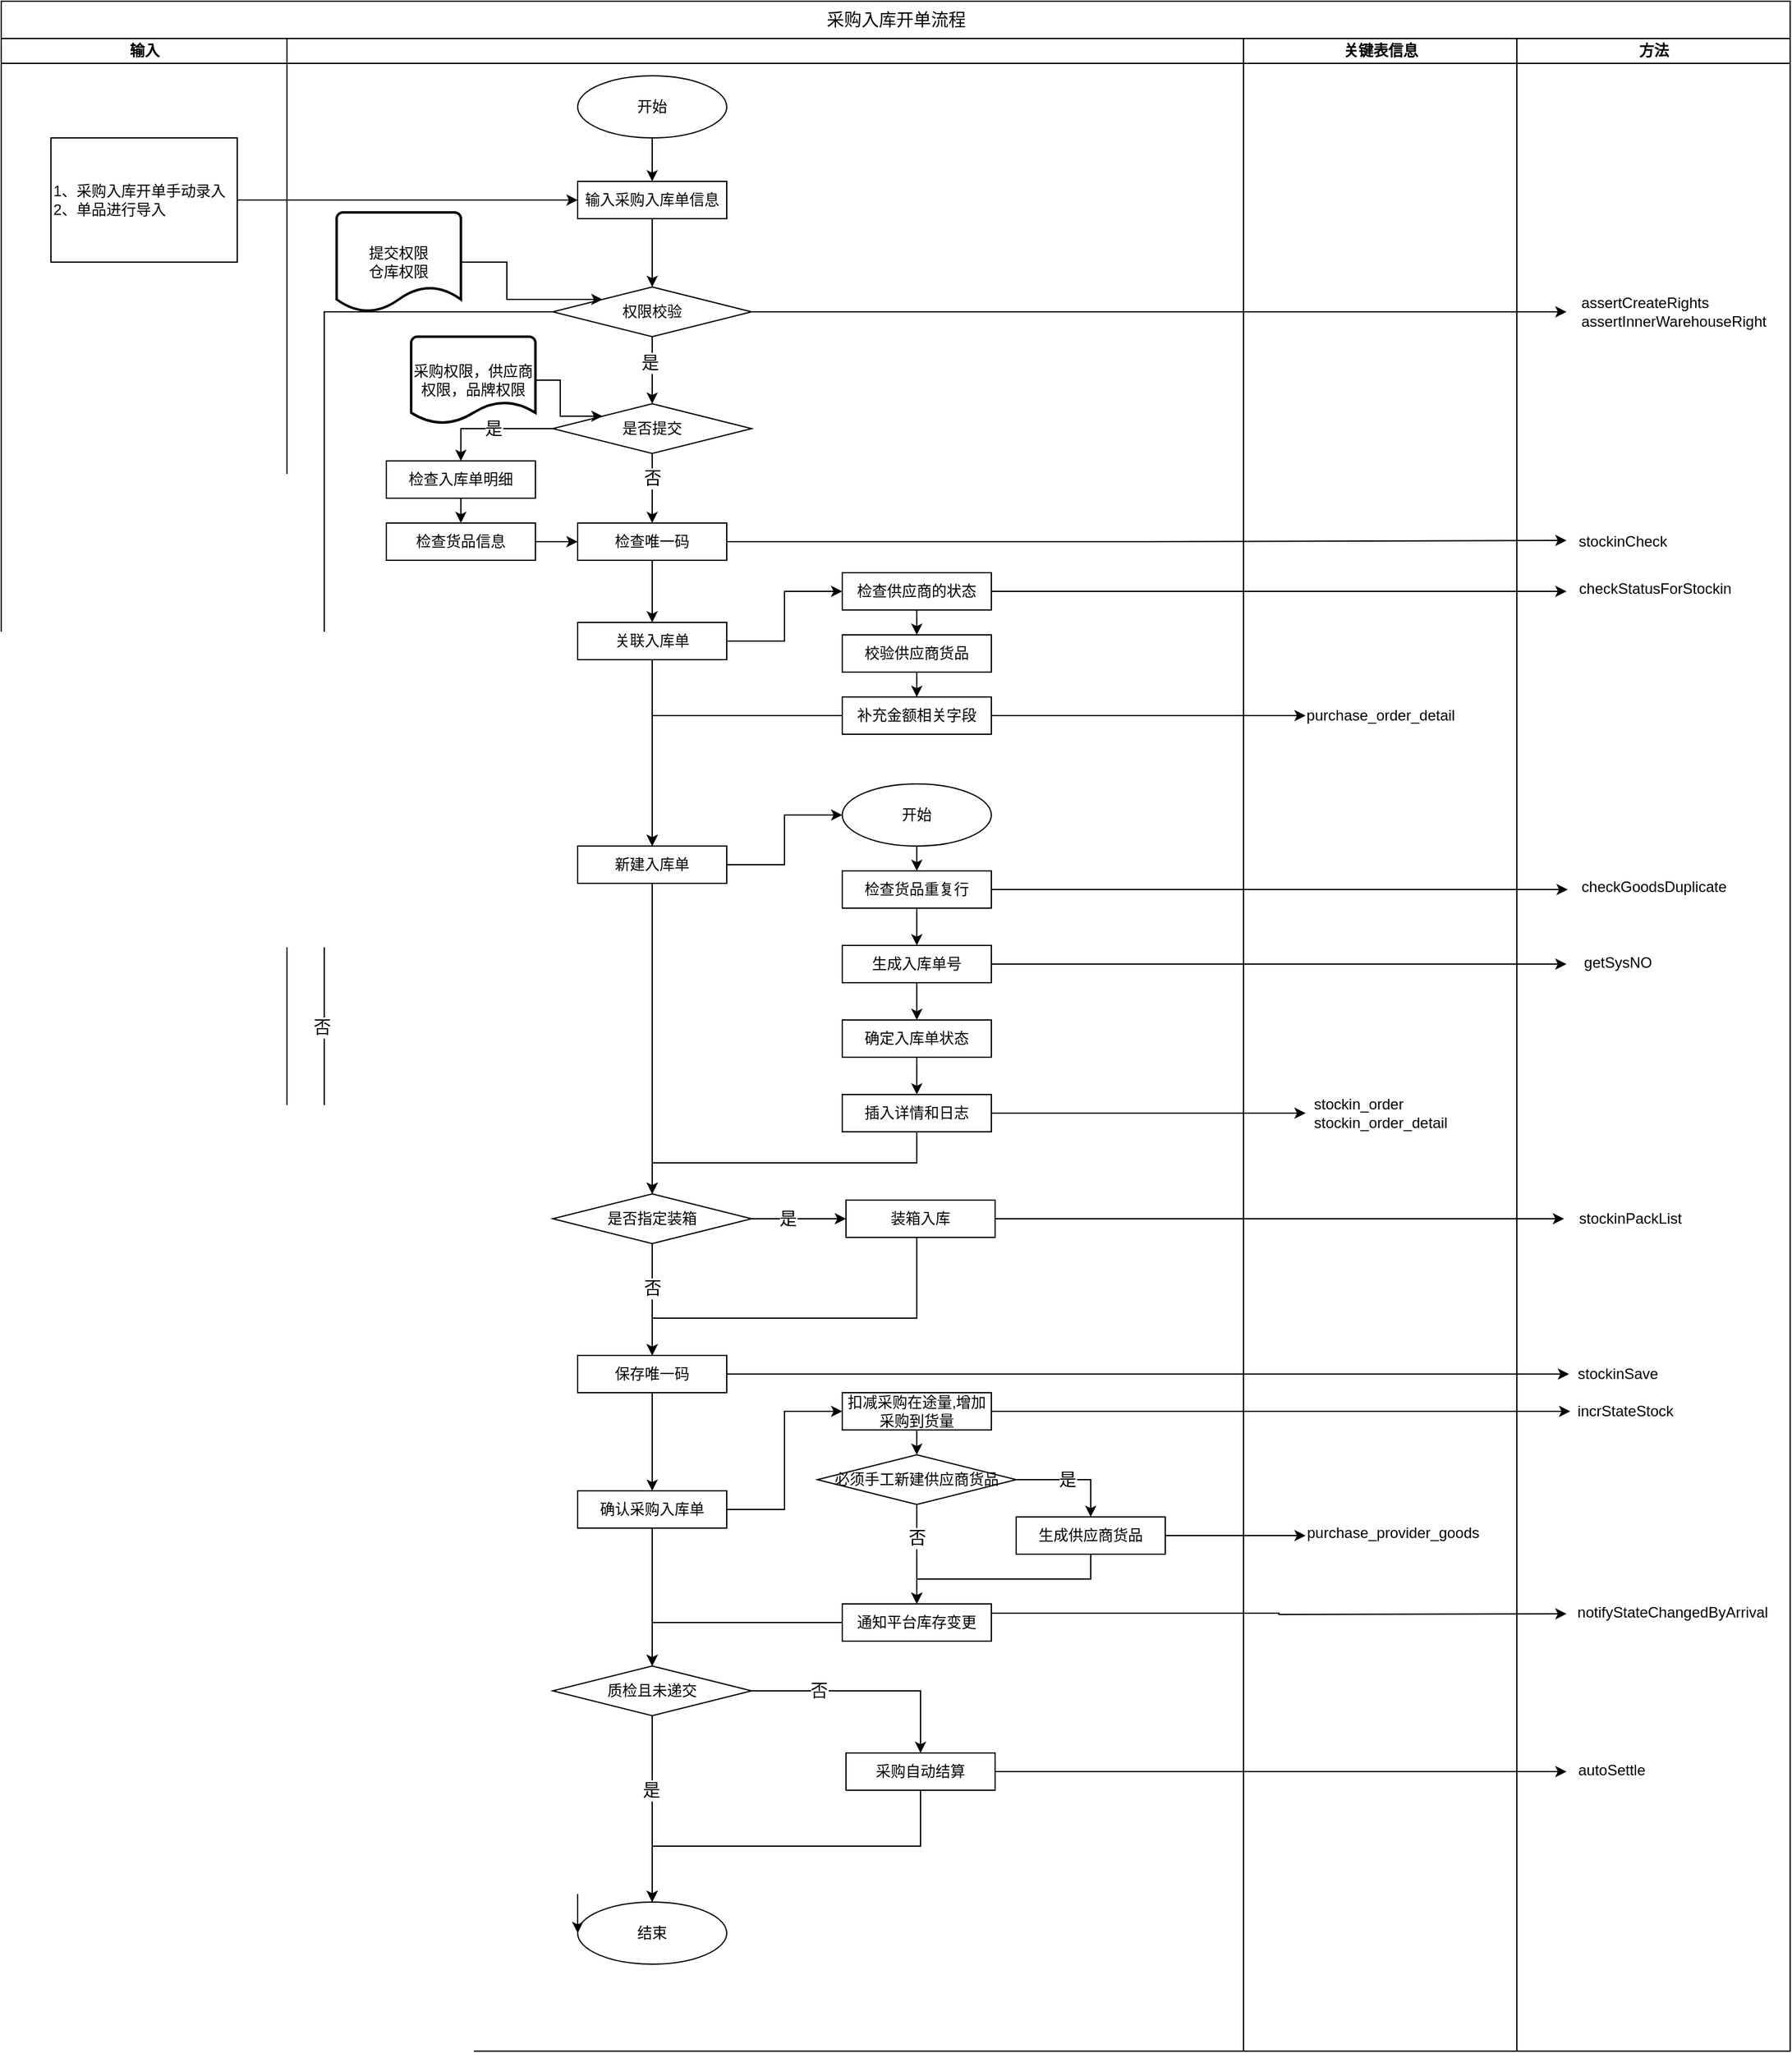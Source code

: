 <mxfile version="14.4.3" type="device"><diagram id="C5RBs43oDa-KdzZeNtuy" name="Page-1"><mxGraphModel dx="1913" dy="816" grid="1" gridSize="10" guides="1" tooltips="1" connect="1" arrows="1" fold="1" page="1" pageScale="1" pageWidth="827" pageHeight="1169" math="0" shadow="0"><root><mxCell id="WIyWlLk6GJQsqaUBKTNV-0"/><mxCell id="WIyWlLk6GJQsqaUBKTNV-1" parent="WIyWlLk6GJQsqaUBKTNV-0"/><mxCell id="oNdAk_UPeRRS6TL2hZ4G-0" value="&lt;font face=&quot;helvetica&quot;&gt;&lt;span style=&quot;font-size: 14px ; font-weight: 400 ; background-color: rgb(255 , 255 , 255)&quot;&gt;采购入库开单流程&lt;/span&gt;&lt;/font&gt;" style="swimlane;html=1;childLayout=stackLayout;startSize=30;rounded=0;shadow=0;labelBackgroundColor=none;strokeWidth=1;fontFamily=Verdana;fontSize=8;align=center;" parent="WIyWlLk6GJQsqaUBKTNV-1" vertex="1"><mxGeometry x="-110" y="160" width="1440" height="1650" as="geometry"><mxRectangle x="170" y="140" width="100" height="30" as="alternateBounds"/></mxGeometry></mxCell><mxCell id="oNdAk_UPeRRS6TL2hZ4G-1" value="输入" style="swimlane;html=1;startSize=20;" parent="oNdAk_UPeRRS6TL2hZ4G-0" vertex="1"><mxGeometry y="30" width="230" height="1620" as="geometry"><mxRectangle y="30" width="30" height="1180" as="alternateBounds"/></mxGeometry></mxCell><mxCell id="oNdAk_UPeRRS6TL2hZ4G-2" value="1、采购入库开单手动录入&lt;br&gt;2、单品进行导入" style="rounded=0;whiteSpace=wrap;html=1;align=left;" parent="oNdAk_UPeRRS6TL2hZ4G-1" vertex="1"><mxGeometry x="40" y="80" width="150" height="100" as="geometry"/></mxCell><mxCell id="oNdAk_UPeRRS6TL2hZ4G-3" value="&lt;br&gt;&lt;br&gt;" style="swimlane;html=1;startSize=20;" parent="oNdAk_UPeRRS6TL2hZ4G-0" vertex="1"><mxGeometry x="230" y="30" width="990" height="1620" as="geometry"/></mxCell><mxCell id="oNdAk_UPeRRS6TL2hZ4G-4" value="开始" style="ellipse;whiteSpace=wrap;html=1;" parent="oNdAk_UPeRRS6TL2hZ4G-3" vertex="1"><mxGeometry x="234" y="30" width="120" height="50" as="geometry"/></mxCell><mxCell id="oNdAk_UPeRRS6TL2hZ4G-5" style="edgeStyle=orthogonalEdgeStyle;rounded=0;orthogonalLoop=1;jettySize=auto;html=1;exitX=0.5;exitY=1;exitDx=0;exitDy=0;entryX=0.5;entryY=0;entryDx=0;entryDy=0;" parent="oNdAk_UPeRRS6TL2hZ4G-3" source="oNdAk_UPeRRS6TL2hZ4G-9" target="oNdAk_UPeRRS6TL2hZ4G-50" edge="1"><mxGeometry relative="1" as="geometry"><mxPoint x="294" y="380" as="targetPoint"/></mxGeometry></mxCell><mxCell id="oNdAk_UPeRRS6TL2hZ4G-6" value="&lt;span style=&quot;font-size: 14px&quot;&gt;否&lt;/span&gt;" style="edgeLabel;html=1;align=center;verticalAlign=middle;resizable=0;points=[];" parent="oNdAk_UPeRRS6TL2hZ4G-5" vertex="1" connectable="0"><mxGeometry x="-0.726" relative="1" as="geometry"><mxPoint y="12" as="offset"/></mxGeometry></mxCell><mxCell id="oNdAk_UPeRRS6TL2hZ4G-91" style="edgeStyle=orthogonalEdgeStyle;rounded=0;orthogonalLoop=1;jettySize=auto;html=1;exitX=0;exitY=0.5;exitDx=0;exitDy=0;" parent="oNdAk_UPeRRS6TL2hZ4G-3" source="oNdAk_UPeRRS6TL2hZ4G-9" target="oNdAk_UPeRRS6TL2hZ4G-88" edge="1"><mxGeometry relative="1" as="geometry"/></mxCell><mxCell id="oNdAk_UPeRRS6TL2hZ4G-92" value="&lt;font style=&quot;font-size: 14px&quot;&gt;是&lt;/font&gt;" style="edgeLabel;html=1;align=center;verticalAlign=middle;resizable=0;points=[];" parent="oNdAk_UPeRRS6TL2hZ4G-91" vertex="1" connectable="0"><mxGeometry x="-0.04" relative="1" as="geometry"><mxPoint as="offset"/></mxGeometry></mxCell><mxCell id="oNdAk_UPeRRS6TL2hZ4G-9" value="是否提交" style="rhombus;whiteSpace=wrap;html=1;" parent="oNdAk_UPeRRS6TL2hZ4G-3" vertex="1"><mxGeometry x="214" y="294" width="160" height="40" as="geometry"/></mxCell><mxCell id="oNdAk_UPeRRS6TL2hZ4G-10" style="edgeStyle=orthogonalEdgeStyle;rounded=0;orthogonalLoop=1;jettySize=auto;html=1;exitX=0.5;exitY=1;exitDx=0;exitDy=0;entryX=0.5;entryY=0;entryDx=0;entryDy=0;" parent="oNdAk_UPeRRS6TL2hZ4G-3" source="oNdAk_UPeRRS6TL2hZ4G-50" target="oNdAk_UPeRRS6TL2hZ4G-14" edge="1"><mxGeometry relative="1" as="geometry"><mxPoint x="294" y="430" as="sourcePoint"/></mxGeometry></mxCell><mxCell id="oNdAk_UPeRRS6TL2hZ4G-11" style="edgeStyle=orthogonalEdgeStyle;rounded=0;orthogonalLoop=1;jettySize=auto;html=1;exitX=0.5;exitY=1;exitDx=0;exitDy=0;entryX=0.5;entryY=0;entryDx=0;entryDy=0;" parent="oNdAk_UPeRRS6TL2hZ4G-3" source="oNdAk_UPeRRS6TL2hZ4G-14" target="oNdAk_UPeRRS6TL2hZ4G-16" edge="1"><mxGeometry relative="1" as="geometry"/></mxCell><mxCell id="oNdAk_UPeRRS6TL2hZ4G-164" style="edgeStyle=orthogonalEdgeStyle;rounded=0;orthogonalLoop=1;jettySize=auto;html=1;exitX=1;exitY=0.5;exitDx=0;exitDy=0;entryX=0;entryY=0.5;entryDx=0;entryDy=0;" parent="oNdAk_UPeRRS6TL2hZ4G-3" source="oNdAk_UPeRRS6TL2hZ4G-14" target="oNdAk_UPeRRS6TL2hZ4G-163" edge="1"><mxGeometry relative="1" as="geometry"/></mxCell><mxCell id="oNdAk_UPeRRS6TL2hZ4G-14" value="关联入库单" style="rounded=0;whiteSpace=wrap;html=1;" parent="oNdAk_UPeRRS6TL2hZ4G-3" vertex="1"><mxGeometry x="234" y="470" width="120" height="30" as="geometry"/></mxCell><mxCell id="oNdAk_UPeRRS6TL2hZ4G-161" style="edgeStyle=orthogonalEdgeStyle;rounded=0;orthogonalLoop=1;jettySize=auto;html=1;exitX=1;exitY=0.5;exitDx=0;exitDy=0;entryX=0;entryY=0.5;entryDx=0;entryDy=0;" parent="oNdAk_UPeRRS6TL2hZ4G-3" source="oNdAk_UPeRRS6TL2hZ4G-16" target="oNdAk_UPeRRS6TL2hZ4G-101" edge="1"><mxGeometry relative="1" as="geometry"/></mxCell><mxCell id="oNdAk_UPeRRS6TL2hZ4G-16" value="新建入库单" style="rounded=0;whiteSpace=wrap;html=1;" parent="oNdAk_UPeRRS6TL2hZ4G-3" vertex="1"><mxGeometry x="234" y="650" width="120" height="30" as="geometry"/></mxCell><mxCell id="oNdAk_UPeRRS6TL2hZ4G-121" style="edgeStyle=orthogonalEdgeStyle;rounded=0;orthogonalLoop=1;jettySize=auto;html=1;exitX=1;exitY=0.5;exitDx=0;exitDy=0;entryX=0;entryY=0.5;entryDx=0;entryDy=0;" parent="oNdAk_UPeRRS6TL2hZ4G-3" source="oNdAk_UPeRRS6TL2hZ4G-21" target="oNdAk_UPeRRS6TL2hZ4G-120" edge="1"><mxGeometry relative="1" as="geometry"/></mxCell><mxCell id="oNdAk_UPeRRS6TL2hZ4G-149" value="&lt;font style=&quot;font-size: 14px&quot;&gt;是&lt;/font&gt;" style="edgeLabel;html=1;align=center;verticalAlign=middle;resizable=0;points=[];" parent="oNdAk_UPeRRS6TL2hZ4G-121" vertex="1" connectable="0"><mxGeometry x="-0.714" y="-2" relative="1" as="geometry"><mxPoint x="18" y="-2" as="offset"/></mxGeometry></mxCell><mxCell id="oNdAk_UPeRRS6TL2hZ4G-21" value="是否指定装箱" style="rhombus;whiteSpace=wrap;html=1;" parent="oNdAk_UPeRRS6TL2hZ4G-3" vertex="1"><mxGeometry x="214" y="930" width="160" height="40" as="geometry"/></mxCell><mxCell id="oNdAk_UPeRRS6TL2hZ4G-26" value="结束" style="ellipse;whiteSpace=wrap;html=1;" parent="oNdAk_UPeRRS6TL2hZ4G-3" vertex="1"><mxGeometry x="234" y="1500" width="120" height="50" as="geometry"/></mxCell><mxCell id="oNdAk_UPeRRS6TL2hZ4G-30" style="edgeStyle=orthogonalEdgeStyle;rounded=0;orthogonalLoop=1;jettySize=auto;html=1;exitX=0.5;exitY=1;exitDx=0;exitDy=0;entryX=0.5;entryY=0;entryDx=0;entryDy=0;" parent="oNdAk_UPeRRS6TL2hZ4G-3" source="oNdAk_UPeRRS6TL2hZ4G-21" target="oNdAk_UPeRRS6TL2hZ4G-126" edge="1"><mxGeometry relative="1" as="geometry"><mxPoint x="294" y="1070" as="targetPoint"/></mxGeometry></mxCell><mxCell id="oNdAk_UPeRRS6TL2hZ4G-31" value="&lt;span style=&quot;font-size: 14px&quot;&gt;否&lt;/span&gt;" style="edgeLabel;html=1;align=center;verticalAlign=middle;resizable=0;points=[];" parent="oNdAk_UPeRRS6TL2hZ4G-30" vertex="1" connectable="0"><mxGeometry x="-0.212" relative="1" as="geometry"><mxPoint as="offset"/></mxGeometry></mxCell><mxCell id="oNdAk_UPeRRS6TL2hZ4G-141" style="edgeStyle=orthogonalEdgeStyle;rounded=0;orthogonalLoop=1;jettySize=auto;html=1;exitX=0.5;exitY=1;exitDx=0;exitDy=0;entryX=0.5;entryY=0;entryDx=0;entryDy=0;" parent="oNdAk_UPeRRS6TL2hZ4G-3" source="oNdAk_UPeRRS6TL2hZ4G-33" target="oNdAk_UPeRRS6TL2hZ4G-137" edge="1"><mxGeometry relative="1" as="geometry"/></mxCell><mxCell id="oNdAk_UPeRRS6TL2hZ4G-33" value="扣减采购在途量,增加采购到货量" style="rounded=0;whiteSpace=wrap;html=1;" parent="oNdAk_UPeRRS6TL2hZ4G-3" vertex="1"><mxGeometry x="447" y="1090" width="120" height="30" as="geometry"/></mxCell><mxCell id="oNdAk_UPeRRS6TL2hZ4G-42" style="edgeStyle=orthogonalEdgeStyle;rounded=0;orthogonalLoop=1;jettySize=auto;html=1;exitX=0;exitY=0.5;exitDx=0;exitDy=0;entryX=0;entryY=0.5;entryDx=0;entryDy=0;" parent="oNdAk_UPeRRS6TL2hZ4G-3" source="oNdAk_UPeRRS6TL2hZ4G-44" target="oNdAk_UPeRRS6TL2hZ4G-26" edge="1"><mxGeometry relative="1" as="geometry"><Array as="points"><mxPoint x="30" y="220"/><mxPoint x="30" y="1425"/></Array></mxGeometry></mxCell><mxCell id="oNdAk_UPeRRS6TL2hZ4G-43" value="&lt;span style=&quot;font-size: 14px&quot;&gt;否&lt;/span&gt;" style="edgeLabel;html=1;align=center;verticalAlign=middle;resizable=0;points=[];" parent="oNdAk_UPeRRS6TL2hZ4G-42" vertex="1" connectable="0"><mxGeometry x="-0.102" y="-2" relative="1" as="geometry"><mxPoint as="offset"/></mxGeometry></mxCell><mxCell id="oNdAk_UPeRRS6TL2hZ4G-44" value="权限校验" style="rhombus;whiteSpace=wrap;html=1;" parent="oNdAk_UPeRRS6TL2hZ4G-3" vertex="1"><mxGeometry x="214" y="200" width="160" height="40" as="geometry"/></mxCell><mxCell id="oNdAk_UPeRRS6TL2hZ4G-45" style="edgeStyle=orthogonalEdgeStyle;rounded=0;orthogonalLoop=1;jettySize=auto;html=1;exitX=0.5;exitY=1;exitDx=0;exitDy=0;entryX=0.5;entryY=0;entryDx=0;entryDy=0;" parent="oNdAk_UPeRRS6TL2hZ4G-3" source="oNdAk_UPeRRS6TL2hZ4G-44" target="oNdAk_UPeRRS6TL2hZ4G-9" edge="1"><mxGeometry relative="1" as="geometry"><Array as="points"><mxPoint x="294" y="280"/><mxPoint x="294" y="280"/></Array></mxGeometry></mxCell><mxCell id="oNdAk_UPeRRS6TL2hZ4G-46" value="&lt;span style=&quot;color: rgba(0 , 0 , 0 , 0) ; font-family: monospace ; font-size: 0px ; background-color: rgb(248 , 249 , 250)&quot;&gt;%3CmxGraphModel%3E%3Croot%3E%3CmxCell%20id%3D%220%22%2F%3E%3CmxCell%20id%3D%221%22%20parent%3D%220%22%2F%3E%3CmxCell%20id%3D%222%22%20value%3D%22%26lt%3Bfont%20style%3D%26quot%3Bfont-size%3A%2014px%26quot%3B%26gt%3B%E6%98%AF%26lt%3B%2Ffont%26gt%3B%22%20style%3D%22edgeLabel%3Bhtml%3D1%3Balign%3Dcenter%3BverticalAlign%3Dmiddle%3Bresizable%3D0%3Bpoints%3D%5B%5D%3B%22%20vertex%3D%221%22%20connectable%3D%220%22%20parent%3D%221%22%3E%3CmxGeometry%20x%3D%22967%22%20y%3D%221189%22%20as%3D%22geometry%22%2F%3E%3C%2FmxCell%3E%3C%2Froot%3E%3C%2FmxGraphModel%3E&lt;/span&gt;" style="edgeLabel;html=1;align=center;verticalAlign=middle;resizable=0;points=[];" parent="oNdAk_UPeRRS6TL2hZ4G-45" vertex="1" connectable="0"><mxGeometry x="-0.22" y="1" relative="1" as="geometry"><mxPoint as="offset"/></mxGeometry></mxCell><mxCell id="oNdAk_UPeRRS6TL2hZ4G-47" value="&lt;span style=&quot;font-size: 14px&quot;&gt;是&lt;/span&gt;" style="edgeLabel;html=1;align=center;verticalAlign=middle;resizable=0;points=[];" parent="oNdAk_UPeRRS6TL2hZ4G-45" vertex="1" connectable="0"><mxGeometry x="-0.22" y="-2" relative="1" as="geometry"><mxPoint as="offset"/></mxGeometry></mxCell><mxCell id="oNdAk_UPeRRS6TL2hZ4G-50" value="检查唯一码" style="rounded=0;whiteSpace=wrap;html=1;" parent="oNdAk_UPeRRS6TL2hZ4G-3" vertex="1"><mxGeometry x="234" y="390" width="120" height="30" as="geometry"/></mxCell><mxCell id="oNdAk_UPeRRS6TL2hZ4G-51" value="提交权限&lt;br&gt;仓库权限" style="strokeWidth=2;html=1;shape=mxgraph.flowchart.document2;whiteSpace=wrap;size=0.25;" parent="oNdAk_UPeRRS6TL2hZ4G-3" vertex="1"><mxGeometry x="40" y="140" width="100" height="80" as="geometry"/></mxCell><mxCell id="oNdAk_UPeRRS6TL2hZ4G-52" style="edgeStyle=orthogonalEdgeStyle;rounded=0;orthogonalLoop=1;jettySize=auto;html=1;exitX=1;exitY=0.5;exitDx=0;exitDy=0;exitPerimeter=0;entryX=0;entryY=0;entryDx=0;entryDy=0;" parent="oNdAk_UPeRRS6TL2hZ4G-3" source="oNdAk_UPeRRS6TL2hZ4G-51" target="oNdAk_UPeRRS6TL2hZ4G-44" edge="1"><mxGeometry relative="1" as="geometry"/></mxCell><mxCell id="oNdAk_UPeRRS6TL2hZ4G-53" style="edgeStyle=orthogonalEdgeStyle;rounded=0;orthogonalLoop=1;jettySize=auto;html=1;exitX=1;exitY=0.5;exitDx=0;exitDy=0;exitPerimeter=0;entryX=0;entryY=0;entryDx=0;entryDy=0;" parent="oNdAk_UPeRRS6TL2hZ4G-3" source="oNdAk_UPeRRS6TL2hZ4G-54" target="oNdAk_UPeRRS6TL2hZ4G-9" edge="1"><mxGeometry relative="1" as="geometry"/></mxCell><mxCell id="oNdAk_UPeRRS6TL2hZ4G-54" value="采购权限，供应商权限，品牌权限" style="strokeWidth=2;html=1;shape=mxgraph.flowchart.document2;whiteSpace=wrap;size=0.25;" parent="oNdAk_UPeRRS6TL2hZ4G-3" vertex="1"><mxGeometry x="100" y="240" width="100" height="70" as="geometry"/></mxCell><mxCell id="oNdAk_UPeRRS6TL2hZ4G-167" style="edgeStyle=orthogonalEdgeStyle;rounded=0;orthogonalLoop=1;jettySize=auto;html=1;exitX=0;exitY=0.5;exitDx=0;exitDy=0;" parent="oNdAk_UPeRRS6TL2hZ4G-3" source="oNdAk_UPeRRS6TL2hZ4G-57" target="oNdAk_UPeRRS6TL2hZ4G-16" edge="1"><mxGeometry relative="1" as="geometry"/></mxCell><mxCell id="oNdAk_UPeRRS6TL2hZ4G-57" value="补充金额相关字段" style="rounded=0;whiteSpace=wrap;html=1;" parent="oNdAk_UPeRRS6TL2hZ4G-3" vertex="1"><mxGeometry x="447" y="530" width="120" height="30" as="geometry"/></mxCell><mxCell id="oNdAk_UPeRRS6TL2hZ4G-166" style="edgeStyle=orthogonalEdgeStyle;rounded=0;orthogonalLoop=1;jettySize=auto;html=1;exitX=0.5;exitY=1;exitDx=0;exitDy=0;" parent="oNdAk_UPeRRS6TL2hZ4G-3" source="oNdAk_UPeRRS6TL2hZ4G-58" target="oNdAk_UPeRRS6TL2hZ4G-57" edge="1"><mxGeometry relative="1" as="geometry"/></mxCell><mxCell id="oNdAk_UPeRRS6TL2hZ4G-58" value="校验供应商货品" style="rounded=0;whiteSpace=wrap;html=1;" parent="oNdAk_UPeRRS6TL2hZ4G-3" vertex="1"><mxGeometry x="447" y="480" width="120" height="30" as="geometry"/></mxCell><mxCell id="oNdAk_UPeRRS6TL2hZ4G-59" value="关键表信息" style="swimlane;html=1;startSize=20;" parent="oNdAk_UPeRRS6TL2hZ4G-3" vertex="1"><mxGeometry x="770" width="220" height="1620" as="geometry"/></mxCell><mxCell id="oNdAk_UPeRRS6TL2hZ4G-173" value="&lt;div style=&quot;text-align: left&quot;&gt;&lt;span&gt;stockin_order&lt;/span&gt;&lt;/div&gt;&lt;div style=&quot;text-align: left&quot;&gt;&lt;span&gt;stockin_order_detail&lt;/span&gt;&lt;/div&gt;" style="text;html=1;align=center;verticalAlign=middle;resizable=0;points=[];autosize=1;" parent="oNdAk_UPeRRS6TL2hZ4G-59" vertex="1"><mxGeometry x="50" y="850" width="120" height="30" as="geometry"/></mxCell><mxCell id="oNdAk_UPeRRS6TL2hZ4G-175" value="purchase_order_detail" style="text;html=1;align=center;verticalAlign=middle;resizable=0;points=[];autosize=1;" parent="oNdAk_UPeRRS6TL2hZ4G-59" vertex="1"><mxGeometry x="45" y="535" width="130" height="20" as="geometry"/></mxCell><mxCell id="oNdAk_UPeRRS6TL2hZ4G-179" value="purchase_provider_goods" style="text;html=1;align=center;verticalAlign=middle;resizable=0;points=[];autosize=1;" parent="oNdAk_UPeRRS6TL2hZ4G-59" vertex="1"><mxGeometry x="45" y="1193" width="150" height="20" as="geometry"/></mxCell><mxCell id="oNdAk_UPeRRS6TL2hZ4G-68" value="输入采购入库单信息" style="rounded=0;whiteSpace=wrap;html=1;" parent="oNdAk_UPeRRS6TL2hZ4G-3" vertex="1"><mxGeometry x="234" y="115" width="120" height="30" as="geometry"/></mxCell><mxCell id="oNdAk_UPeRRS6TL2hZ4G-69" style="edgeStyle=orthogonalEdgeStyle;rounded=0;orthogonalLoop=1;jettySize=auto;html=1;exitX=0.5;exitY=1;exitDx=0;exitDy=0;entryX=0.5;entryY=0;entryDx=0;entryDy=0;" parent="oNdAk_UPeRRS6TL2hZ4G-3" source="oNdAk_UPeRRS6TL2hZ4G-4" target="oNdAk_UPeRRS6TL2hZ4G-68" edge="1"><mxGeometry relative="1" as="geometry"/></mxCell><mxCell id="oNdAk_UPeRRS6TL2hZ4G-70" style="edgeStyle=orthogonalEdgeStyle;rounded=0;orthogonalLoop=1;jettySize=auto;html=1;exitX=0.5;exitY=1;exitDx=0;exitDy=0;entryX=0.5;entryY=0;entryDx=0;entryDy=0;" parent="oNdAk_UPeRRS6TL2hZ4G-3" source="oNdAk_UPeRRS6TL2hZ4G-68" target="oNdAk_UPeRRS6TL2hZ4G-44" edge="1"><mxGeometry relative="1" as="geometry"/></mxCell><mxCell id="oNdAk_UPeRRS6TL2hZ4G-90" style="edgeStyle=orthogonalEdgeStyle;rounded=0;orthogonalLoop=1;jettySize=auto;html=1;exitX=0.5;exitY=1;exitDx=0;exitDy=0;entryX=0.5;entryY=0;entryDx=0;entryDy=0;" parent="oNdAk_UPeRRS6TL2hZ4G-3" source="oNdAk_UPeRRS6TL2hZ4G-88" target="oNdAk_UPeRRS6TL2hZ4G-89" edge="1"><mxGeometry relative="1" as="geometry"/></mxCell><mxCell id="oNdAk_UPeRRS6TL2hZ4G-88" value="检查入库单明细" style="rounded=0;whiteSpace=wrap;html=1;" parent="oNdAk_UPeRRS6TL2hZ4G-3" vertex="1"><mxGeometry x="80" y="340" width="120" height="30" as="geometry"/></mxCell><mxCell id="oNdAk_UPeRRS6TL2hZ4G-93" style="edgeStyle=orthogonalEdgeStyle;rounded=0;orthogonalLoop=1;jettySize=auto;html=1;exitX=1;exitY=0.5;exitDx=0;exitDy=0;" parent="oNdAk_UPeRRS6TL2hZ4G-3" source="oNdAk_UPeRRS6TL2hZ4G-89" target="oNdAk_UPeRRS6TL2hZ4G-50" edge="1"><mxGeometry relative="1" as="geometry"/></mxCell><mxCell id="oNdAk_UPeRRS6TL2hZ4G-89" value="检查货品信息" style="rounded=0;whiteSpace=wrap;html=1;" parent="oNdAk_UPeRRS6TL2hZ4G-3" vertex="1"><mxGeometry x="80" y="390" width="120" height="30" as="geometry"/></mxCell><mxCell id="oNdAk_UPeRRS6TL2hZ4G-106" style="edgeStyle=orthogonalEdgeStyle;rounded=0;orthogonalLoop=1;jettySize=auto;html=1;exitX=0.5;exitY=1;exitDx=0;exitDy=0;entryX=0.5;entryY=0;entryDx=0;entryDy=0;" parent="oNdAk_UPeRRS6TL2hZ4G-3" target="oNdAk_UPeRRS6TL2hZ4G-105" edge="1"><mxGeometry relative="1" as="geometry"><mxPoint x="507" y="650" as="sourcePoint"/></mxGeometry></mxCell><mxCell id="oNdAk_UPeRRS6TL2hZ4G-101" value="开始" style="ellipse;whiteSpace=wrap;html=1;" parent="oNdAk_UPeRRS6TL2hZ4G-3" vertex="1"><mxGeometry x="447" y="600" width="120" height="50" as="geometry"/></mxCell><mxCell id="oNdAk_UPeRRS6TL2hZ4G-110" style="edgeStyle=orthogonalEdgeStyle;rounded=0;orthogonalLoop=1;jettySize=auto;html=1;exitX=0.5;exitY=1;exitDx=0;exitDy=0;entryX=0.5;entryY=0;entryDx=0;entryDy=0;" parent="oNdAk_UPeRRS6TL2hZ4G-3" source="oNdAk_UPeRRS6TL2hZ4G-105" target="oNdAk_UPeRRS6TL2hZ4G-109" edge="1"><mxGeometry relative="1" as="geometry"/></mxCell><mxCell id="oNdAk_UPeRRS6TL2hZ4G-105" value="检查货品重复行" style="rounded=0;whiteSpace=wrap;html=1;" parent="oNdAk_UPeRRS6TL2hZ4G-3" vertex="1"><mxGeometry x="447" y="670" width="120" height="30" as="geometry"/></mxCell><mxCell id="oNdAk_UPeRRS6TL2hZ4G-113" style="edgeStyle=orthogonalEdgeStyle;rounded=0;orthogonalLoop=1;jettySize=auto;html=1;exitX=0.5;exitY=1;exitDx=0;exitDy=0;entryX=0.5;entryY=0;entryDx=0;entryDy=0;" parent="oNdAk_UPeRRS6TL2hZ4G-3" source="oNdAk_UPeRRS6TL2hZ4G-109" target="oNdAk_UPeRRS6TL2hZ4G-112" edge="1"><mxGeometry relative="1" as="geometry"/></mxCell><mxCell id="oNdAk_UPeRRS6TL2hZ4G-109" value="生成入库单号" style="rounded=0;whiteSpace=wrap;html=1;" parent="oNdAk_UPeRRS6TL2hZ4G-3" vertex="1"><mxGeometry x="447" y="730" width="120" height="30" as="geometry"/></mxCell><mxCell id="oNdAk_UPeRRS6TL2hZ4G-116" style="edgeStyle=orthogonalEdgeStyle;rounded=0;orthogonalLoop=1;jettySize=auto;html=1;exitX=0.5;exitY=1;exitDx=0;exitDy=0;entryX=0.5;entryY=0;entryDx=0;entryDy=0;" parent="oNdAk_UPeRRS6TL2hZ4G-3" source="oNdAk_UPeRRS6TL2hZ4G-112" target="oNdAk_UPeRRS6TL2hZ4G-114" edge="1"><mxGeometry relative="1" as="geometry"/></mxCell><mxCell id="oNdAk_UPeRRS6TL2hZ4G-112" value="确定入库单状态" style="rounded=0;whiteSpace=wrap;html=1;" parent="oNdAk_UPeRRS6TL2hZ4G-3" vertex="1"><mxGeometry x="447" y="790" width="120" height="30" as="geometry"/></mxCell><mxCell id="oNdAk_UPeRRS6TL2hZ4G-119" style="edgeStyle=orthogonalEdgeStyle;rounded=0;orthogonalLoop=1;jettySize=auto;html=1;exitX=0.5;exitY=1;exitDx=0;exitDy=0;" parent="oNdAk_UPeRRS6TL2hZ4G-3" source="oNdAk_UPeRRS6TL2hZ4G-114" target="oNdAk_UPeRRS6TL2hZ4G-21" edge="1"><mxGeometry relative="1" as="geometry"/></mxCell><mxCell id="oNdAk_UPeRRS6TL2hZ4G-114" value="插入详情和日志" style="rounded=0;whiteSpace=wrap;html=1;" parent="oNdAk_UPeRRS6TL2hZ4G-3" vertex="1"><mxGeometry x="447" y="850" width="120" height="30" as="geometry"/></mxCell><mxCell id="oNdAk_UPeRRS6TL2hZ4G-127" style="edgeStyle=orthogonalEdgeStyle;rounded=0;orthogonalLoop=1;jettySize=auto;html=1;exitX=0.5;exitY=1;exitDx=0;exitDy=0;entryX=0.5;entryY=0;entryDx=0;entryDy=0;" parent="oNdAk_UPeRRS6TL2hZ4G-3" source="oNdAk_UPeRRS6TL2hZ4G-120" target="oNdAk_UPeRRS6TL2hZ4G-126" edge="1"><mxGeometry relative="1" as="geometry"><Array as="points"><mxPoint x="507" y="1030"/><mxPoint x="294" y="1030"/></Array></mxGeometry></mxCell><mxCell id="oNdAk_UPeRRS6TL2hZ4G-120" value="装箱入库" style="rounded=0;whiteSpace=wrap;html=1;" parent="oNdAk_UPeRRS6TL2hZ4G-3" vertex="1"><mxGeometry x="450" y="935" width="120" height="30" as="geometry"/></mxCell><mxCell id="oNdAk_UPeRRS6TL2hZ4G-131" style="edgeStyle=orthogonalEdgeStyle;rounded=0;orthogonalLoop=1;jettySize=auto;html=1;exitX=0.5;exitY=1;exitDx=0;exitDy=0;entryX=0.5;entryY=0;entryDx=0;entryDy=0;" parent="oNdAk_UPeRRS6TL2hZ4G-3" source="oNdAk_UPeRRS6TL2hZ4G-126" target="oNdAk_UPeRRS6TL2hZ4G-129" edge="1"><mxGeometry relative="1" as="geometry"/></mxCell><mxCell id="oNdAk_UPeRRS6TL2hZ4G-126" value="保存唯一码" style="rounded=0;whiteSpace=wrap;html=1;" parent="oNdAk_UPeRRS6TL2hZ4G-3" vertex="1"><mxGeometry x="234" y="1060" width="120" height="30" as="geometry"/></mxCell><mxCell id="oNdAk_UPeRRS6TL2hZ4G-132" style="edgeStyle=orthogonalEdgeStyle;rounded=0;orthogonalLoop=1;jettySize=auto;html=1;exitX=1;exitY=0.5;exitDx=0;exitDy=0;entryX=0;entryY=0.5;entryDx=0;entryDy=0;" parent="oNdAk_UPeRRS6TL2hZ4G-3" source="oNdAk_UPeRRS6TL2hZ4G-129" target="oNdAk_UPeRRS6TL2hZ4G-33" edge="1"><mxGeometry relative="1" as="geometry"/></mxCell><mxCell id="oNdAk_UPeRRS6TL2hZ4G-153" style="edgeStyle=orthogonalEdgeStyle;rounded=0;orthogonalLoop=1;jettySize=auto;html=1;exitX=0.5;exitY=1;exitDx=0;exitDy=0;entryX=0.5;entryY=0;entryDx=0;entryDy=0;" parent="oNdAk_UPeRRS6TL2hZ4G-3" source="oNdAk_UPeRRS6TL2hZ4G-129" target="oNdAk_UPeRRS6TL2hZ4G-152" edge="1"><mxGeometry relative="1" as="geometry"/></mxCell><mxCell id="oNdAk_UPeRRS6TL2hZ4G-129" value="确认采购入库单" style="rounded=0;whiteSpace=wrap;html=1;" parent="oNdAk_UPeRRS6TL2hZ4G-3" vertex="1"><mxGeometry x="234" y="1169" width="120" height="30" as="geometry"/></mxCell><mxCell id="oNdAk_UPeRRS6TL2hZ4G-154" style="edgeStyle=orthogonalEdgeStyle;rounded=0;orthogonalLoop=1;jettySize=auto;html=1;exitX=0;exitY=0.5;exitDx=0;exitDy=0;entryX=0.5;entryY=0;entryDx=0;entryDy=0;" parent="oNdAk_UPeRRS6TL2hZ4G-3" source="oNdAk_UPeRRS6TL2hZ4G-136" target="oNdAk_UPeRRS6TL2hZ4G-152" edge="1"><mxGeometry relative="1" as="geometry"/></mxCell><mxCell id="oNdAk_UPeRRS6TL2hZ4G-136" value="通知平台库存变更" style="rounded=0;whiteSpace=wrap;html=1;" parent="oNdAk_UPeRRS6TL2hZ4G-3" vertex="1"><mxGeometry x="447" y="1260" width="120" height="30" as="geometry"/></mxCell><mxCell id="oNdAk_UPeRRS6TL2hZ4G-140" style="edgeStyle=orthogonalEdgeStyle;rounded=0;orthogonalLoop=1;jettySize=auto;html=1;exitX=0.5;exitY=1;exitDx=0;exitDy=0;entryX=0.5;entryY=0;entryDx=0;entryDy=0;" parent="oNdAk_UPeRRS6TL2hZ4G-3" source="oNdAk_UPeRRS6TL2hZ4G-137" target="oNdAk_UPeRRS6TL2hZ4G-136" edge="1"><mxGeometry relative="1" as="geometry"/></mxCell><mxCell id="oNdAk_UPeRRS6TL2hZ4G-142" value="&lt;font style=&quot;font-size: 14px&quot;&gt;否&lt;/font&gt;" style="edgeLabel;html=1;align=center;verticalAlign=middle;resizable=0;points=[];" parent="oNdAk_UPeRRS6TL2hZ4G-140" vertex="1" connectable="0"><mxGeometry x="-0.34" relative="1" as="geometry"><mxPoint as="offset"/></mxGeometry></mxCell><mxCell id="oNdAk_UPeRRS6TL2hZ4G-144" style="edgeStyle=orthogonalEdgeStyle;rounded=0;orthogonalLoop=1;jettySize=auto;html=1;exitX=1;exitY=0.5;exitDx=0;exitDy=0;entryX=0.5;entryY=0;entryDx=0;entryDy=0;" parent="oNdAk_UPeRRS6TL2hZ4G-3" source="oNdAk_UPeRRS6TL2hZ4G-137" target="oNdAk_UPeRRS6TL2hZ4G-143" edge="1"><mxGeometry relative="1" as="geometry"/></mxCell><mxCell id="oNdAk_UPeRRS6TL2hZ4G-145" value="&lt;font style=&quot;font-size: 14px&quot;&gt;是&lt;/font&gt;" style="edgeLabel;html=1;align=center;verticalAlign=middle;resizable=0;points=[];" parent="oNdAk_UPeRRS6TL2hZ4G-144" vertex="1" connectable="0"><mxGeometry x="-0.1" relative="1" as="geometry"><mxPoint as="offset"/></mxGeometry></mxCell><mxCell id="oNdAk_UPeRRS6TL2hZ4G-137" value="必须手工新建供应商货品" style="rhombus;whiteSpace=wrap;html=1;" parent="oNdAk_UPeRRS6TL2hZ4G-3" vertex="1"><mxGeometry x="427" y="1140" width="160" height="40" as="geometry"/></mxCell><mxCell id="oNdAk_UPeRRS6TL2hZ4G-146" style="edgeStyle=orthogonalEdgeStyle;rounded=0;orthogonalLoop=1;jettySize=auto;html=1;exitX=0.5;exitY=1;exitDx=0;exitDy=0;entryX=0.5;entryY=0;entryDx=0;entryDy=0;" parent="oNdAk_UPeRRS6TL2hZ4G-3" source="oNdAk_UPeRRS6TL2hZ4G-143" target="oNdAk_UPeRRS6TL2hZ4G-136" edge="1"><mxGeometry relative="1" as="geometry"/></mxCell><mxCell id="oNdAk_UPeRRS6TL2hZ4G-143" value="生成供应商货品" style="rounded=0;whiteSpace=wrap;html=1;" parent="oNdAk_UPeRRS6TL2hZ4G-3" vertex="1"><mxGeometry x="587" y="1190" width="120" height="30" as="geometry"/></mxCell><mxCell id="oNdAk_UPeRRS6TL2hZ4G-156" style="edgeStyle=orthogonalEdgeStyle;rounded=0;orthogonalLoop=1;jettySize=auto;html=1;exitX=1;exitY=0.5;exitDx=0;exitDy=0;entryX=0.5;entryY=0;entryDx=0;entryDy=0;" parent="oNdAk_UPeRRS6TL2hZ4G-3" source="oNdAk_UPeRRS6TL2hZ4G-152" target="oNdAk_UPeRRS6TL2hZ4G-155" edge="1"><mxGeometry relative="1" as="geometry"/></mxCell><mxCell id="oNdAk_UPeRRS6TL2hZ4G-157" value="&lt;font style=&quot;font-size: 14px&quot;&gt;否&lt;/font&gt;" style="edgeLabel;html=1;align=center;verticalAlign=middle;resizable=0;points=[];" parent="oNdAk_UPeRRS6TL2hZ4G-156" vertex="1" connectable="0"><mxGeometry x="-0.419" relative="1" as="geometry"><mxPoint as="offset"/></mxGeometry></mxCell><mxCell id="oNdAk_UPeRRS6TL2hZ4G-158" style="edgeStyle=orthogonalEdgeStyle;rounded=0;orthogonalLoop=1;jettySize=auto;html=1;exitX=0.5;exitY=1;exitDx=0;exitDy=0;entryX=0.5;entryY=0;entryDx=0;entryDy=0;" parent="oNdAk_UPeRRS6TL2hZ4G-3" source="oNdAk_UPeRRS6TL2hZ4G-152" target="oNdAk_UPeRRS6TL2hZ4G-26" edge="1"><mxGeometry relative="1" as="geometry"/></mxCell><mxCell id="oNdAk_UPeRRS6TL2hZ4G-159" value="&lt;font style=&quot;font-size: 14px&quot;&gt;是&lt;/font&gt;" style="edgeLabel;html=1;align=center;verticalAlign=middle;resizable=0;points=[];" parent="oNdAk_UPeRRS6TL2hZ4G-158" vertex="1" connectable="0"><mxGeometry x="-0.209" y="4" relative="1" as="geometry"><mxPoint x="-5" as="offset"/></mxGeometry></mxCell><mxCell id="oNdAk_UPeRRS6TL2hZ4G-152" value="质检且未递交" style="rhombus;whiteSpace=wrap;html=1;" parent="oNdAk_UPeRRS6TL2hZ4G-3" vertex="1"><mxGeometry x="214" y="1310" width="160" height="40" as="geometry"/></mxCell><mxCell id="oNdAk_UPeRRS6TL2hZ4G-160" style="edgeStyle=orthogonalEdgeStyle;rounded=0;orthogonalLoop=1;jettySize=auto;html=1;exitX=0.5;exitY=1;exitDx=0;exitDy=0;entryX=0.5;entryY=0;entryDx=0;entryDy=0;" parent="oNdAk_UPeRRS6TL2hZ4G-3" source="oNdAk_UPeRRS6TL2hZ4G-155" target="oNdAk_UPeRRS6TL2hZ4G-26" edge="1"><mxGeometry relative="1" as="geometry"/></mxCell><mxCell id="oNdAk_UPeRRS6TL2hZ4G-155" value="采购自动结算" style="rounded=0;whiteSpace=wrap;html=1;" parent="oNdAk_UPeRRS6TL2hZ4G-3" vertex="1"><mxGeometry x="450" y="1380" width="120" height="30" as="geometry"/></mxCell><mxCell id="oNdAk_UPeRRS6TL2hZ4G-165" style="edgeStyle=orthogonalEdgeStyle;rounded=0;orthogonalLoop=1;jettySize=auto;html=1;exitX=0.5;exitY=1;exitDx=0;exitDy=0;entryX=0.5;entryY=0;entryDx=0;entryDy=0;" parent="oNdAk_UPeRRS6TL2hZ4G-3" source="oNdAk_UPeRRS6TL2hZ4G-163" target="oNdAk_UPeRRS6TL2hZ4G-58" edge="1"><mxGeometry relative="1" as="geometry"/></mxCell><mxCell id="oNdAk_UPeRRS6TL2hZ4G-163" value="检查供应商的状态" style="rounded=0;whiteSpace=wrap;html=1;" parent="oNdAk_UPeRRS6TL2hZ4G-3" vertex="1"><mxGeometry x="447" y="430" width="120" height="30" as="geometry"/></mxCell><mxCell id="oNdAk_UPeRRS6TL2hZ4G-71" value="方法" style="swimlane;html=1;startSize=20;" parent="oNdAk_UPeRRS6TL2hZ4G-0" vertex="1"><mxGeometry x="1220" y="30" width="220" height="1620" as="geometry"/></mxCell><mxCell id="oNdAk_UPeRRS6TL2hZ4G-74" value="stockinSave" style="text;html=1;align=center;verticalAlign=middle;resizable=0;points=[];autosize=1;" parent="oNdAk_UPeRRS6TL2hZ4G-71" vertex="1"><mxGeometry x="41" y="1065" width="80" height="20" as="geometry"/></mxCell><mxCell id="oNdAk_UPeRRS6TL2hZ4G-96" value="stockinCheck" style="text;html=1;align=center;verticalAlign=middle;resizable=0;points=[];autosize=1;" parent="oNdAk_UPeRRS6TL2hZ4G-71" vertex="1"><mxGeometry x="40" y="395" width="90" height="20" as="geometry"/></mxCell><mxCell id="oNdAk_UPeRRS6TL2hZ4G-100" value="assertCreateRights&lt;br&gt;assertInnerWarehouseRight" style="text;html=1;align=left;verticalAlign=middle;resizable=0;points=[];autosize=1;" parent="oNdAk_UPeRRS6TL2hZ4G-71" vertex="1"><mxGeometry x="50" y="205" width="160" height="30" as="geometry"/></mxCell><mxCell id="oNdAk_UPeRRS6TL2hZ4G-108" value="checkGoodsDuplicate" style="text;html=1;align=center;verticalAlign=middle;resizable=0;points=[];autosize=1;" parent="oNdAk_UPeRRS6TL2hZ4G-71" vertex="1"><mxGeometry x="45" y="673" width="130" height="20" as="geometry"/></mxCell><mxCell id="oNdAk_UPeRRS6TL2hZ4G-124" value="stockinPackList" style="text;html=1;align=center;verticalAlign=middle;resizable=0;points=[];autosize=1;" parent="oNdAk_UPeRRS6TL2hZ4G-71" vertex="1"><mxGeometry x="41" y="940" width="100" height="20" as="geometry"/></mxCell><mxCell id="oNdAk_UPeRRS6TL2hZ4G-169" value="checkStatusForStockin" style="text;html=1;align=center;verticalAlign=middle;resizable=0;points=[];autosize=1;" parent="oNdAk_UPeRRS6TL2hZ4G-71" vertex="1"><mxGeometry x="41" y="433" width="140" height="20" as="geometry"/></mxCell><mxCell id="oNdAk_UPeRRS6TL2hZ4G-172" value="getSysNO" style="text;html=1;align=center;verticalAlign=middle;resizable=0;points=[];autosize=1;" parent="oNdAk_UPeRRS6TL2hZ4G-71" vertex="1"><mxGeometry x="46" y="734" width="70" height="20" as="geometry"/></mxCell><mxCell id="oNdAk_UPeRRS6TL2hZ4G-177" value="incrStateStock" style="text;html=1;align=center;verticalAlign=middle;resizable=0;points=[];autosize=1;" parent="oNdAk_UPeRRS6TL2hZ4G-71" vertex="1"><mxGeometry x="42" y="1095" width="90" height="20" as="geometry"/></mxCell><mxCell id="oNdAk_UPeRRS6TL2hZ4G-183" value="notifyStateChangedByArrival" style="text;html=1;align=center;verticalAlign=middle;resizable=0;points=[];autosize=1;" parent="oNdAk_UPeRRS6TL2hZ4G-71" vertex="1"><mxGeometry x="40" y="1257" width="170" height="20" as="geometry"/></mxCell><mxCell id="oNdAk_UPeRRS6TL2hZ4G-185" value="autoSettle" style="text;html=1;align=center;verticalAlign=middle;resizable=0;points=[];autosize=1;" parent="oNdAk_UPeRRS6TL2hZ4G-71" vertex="1"><mxGeometry x="41" y="1384" width="70" height="20" as="geometry"/></mxCell><mxCell id="oNdAk_UPeRRS6TL2hZ4G-75" style="edgeStyle=orthogonalEdgeStyle;rounded=0;orthogonalLoop=1;jettySize=auto;html=1;exitX=1;exitY=0.5;exitDx=0;exitDy=0;entryX=0;entryY=0.5;entryDx=0;entryDy=0;" parent="oNdAk_UPeRRS6TL2hZ4G-0" source="oNdAk_UPeRRS6TL2hZ4G-2" target="oNdAk_UPeRRS6TL2hZ4G-68" edge="1"><mxGeometry relative="1" as="geometry"/></mxCell><mxCell id="oNdAk_UPeRRS6TL2hZ4G-118" style="edgeStyle=orthogonalEdgeStyle;rounded=0;orthogonalLoop=1;jettySize=auto;html=1;exitX=1;exitY=0.5;exitDx=0;exitDy=0;entryX=-0.031;entryY=0.6;entryDx=0;entryDy=0;entryPerimeter=0;" parent="oNdAk_UPeRRS6TL2hZ4G-0" source="oNdAk_UPeRRS6TL2hZ4G-105" target="oNdAk_UPeRRS6TL2hZ4G-108" edge="1"><mxGeometry relative="1" as="geometry"><mxPoint x="1221" y="715" as="targetPoint"/></mxGeometry></mxCell><mxCell id="oNdAk_UPeRRS6TL2hZ4G-94" style="edgeStyle=orthogonalEdgeStyle;rounded=0;orthogonalLoop=1;jettySize=auto;html=1;exitX=1;exitY=0.5;exitDx=0;exitDy=0;" parent="oNdAk_UPeRRS6TL2hZ4G-0" source="oNdAk_UPeRRS6TL2hZ4G-50" edge="1"><mxGeometry relative="1" as="geometry"><mxPoint x="1260" y="434" as="targetPoint"/></mxGeometry></mxCell><mxCell id="oNdAk_UPeRRS6TL2hZ4G-128" style="edgeStyle=orthogonalEdgeStyle;rounded=0;orthogonalLoop=1;jettySize=auto;html=1;exitX=1;exitY=0.5;exitDx=0;exitDy=0;entryX=0.013;entryY=0.5;entryDx=0;entryDy=0;entryPerimeter=0;" parent="oNdAk_UPeRRS6TL2hZ4G-0" source="oNdAk_UPeRRS6TL2hZ4G-126" target="oNdAk_UPeRRS6TL2hZ4G-74" edge="1"><mxGeometry relative="1" as="geometry"><mxPoint x="1220" y="1105" as="targetPoint"/></mxGeometry></mxCell><mxCell id="oNdAk_UPeRRS6TL2hZ4G-176" style="edgeStyle=orthogonalEdgeStyle;rounded=0;orthogonalLoop=1;jettySize=auto;html=1;exitX=1;exitY=0.5;exitDx=0;exitDy=0;entryX=0.011;entryY=0.5;entryDx=0;entryDy=0;entryPerimeter=0;" parent="oNdAk_UPeRRS6TL2hZ4G-0" source="oNdAk_UPeRRS6TL2hZ4G-33" target="oNdAk_UPeRRS6TL2hZ4G-177" edge="1"><mxGeometry relative="1" as="geometry"><mxPoint x="1259" y="1135" as="targetPoint"/></mxGeometry></mxCell><mxCell id="oNdAk_UPeRRS6TL2hZ4G-180" style="edgeStyle=orthogonalEdgeStyle;rounded=0;orthogonalLoop=1;jettySize=auto;html=1;exitX=1;exitY=0.5;exitDx=0;exitDy=0;entryX=-0.086;entryY=0.55;entryDx=0;entryDy=0;entryPerimeter=0;" parent="oNdAk_UPeRRS6TL2hZ4G-0" source="oNdAk_UPeRRS6TL2hZ4G-109" target="oNdAk_UPeRRS6TL2hZ4G-172" edge="1"><mxGeometry relative="1" as="geometry"/></mxCell><mxCell id="oNdAk_UPeRRS6TL2hZ4G-181" style="edgeStyle=orthogonalEdgeStyle;rounded=0;orthogonalLoop=1;jettySize=auto;html=1;exitX=1;exitY=0.5;exitDx=0;exitDy=0;entryX=-0.03;entryY=0.5;entryDx=0;entryDy=0;entryPerimeter=0;" parent="oNdAk_UPeRRS6TL2hZ4G-0" source="oNdAk_UPeRRS6TL2hZ4G-120" target="oNdAk_UPeRRS6TL2hZ4G-124" edge="1"><mxGeometry relative="1" as="geometry"/></mxCell><mxCell id="oNdAk_UPeRRS6TL2hZ4G-99" style="edgeStyle=orthogonalEdgeStyle;rounded=0;orthogonalLoop=1;jettySize=auto;html=1;exitX=1;exitY=0.5;exitDx=0;exitDy=0;" parent="WIyWlLk6GJQsqaUBKTNV-1" source="oNdAk_UPeRRS6TL2hZ4G-44" edge="1"><mxGeometry relative="1" as="geometry"><mxPoint x="1150" y="410" as="targetPoint"/></mxGeometry></mxCell><mxCell id="oNdAk_UPeRRS6TL2hZ4G-150" style="edgeStyle=orthogonalEdgeStyle;rounded=0;orthogonalLoop=1;jettySize=auto;html=1;exitX=0.5;exitY=1;exitDx=0;exitDy=0;" parent="WIyWlLk6GJQsqaUBKTNV-1" source="oNdAk_UPeRRS6TL2hZ4G-16" edge="1"><mxGeometry relative="1" as="geometry"><mxPoint x="414" y="1120" as="targetPoint"/></mxGeometry></mxCell><mxCell id="oNdAk_UPeRRS6TL2hZ4G-168" style="edgeStyle=orthogonalEdgeStyle;rounded=0;orthogonalLoop=1;jettySize=auto;html=1;exitX=1;exitY=0.5;exitDx=0;exitDy=0;" parent="WIyWlLk6GJQsqaUBKTNV-1" source="oNdAk_UPeRRS6TL2hZ4G-163" edge="1"><mxGeometry relative="1" as="geometry"><mxPoint x="1150" y="635" as="targetPoint"/></mxGeometry></mxCell><mxCell id="oNdAk_UPeRRS6TL2hZ4G-170" style="edgeStyle=orthogonalEdgeStyle;rounded=0;orthogonalLoop=1;jettySize=auto;html=1;exitX=1;exitY=0.5;exitDx=0;exitDy=0;" parent="WIyWlLk6GJQsqaUBKTNV-1" source="oNdAk_UPeRRS6TL2hZ4G-114" edge="1"><mxGeometry relative="1" as="geometry"><mxPoint x="940" y="1055" as="targetPoint"/></mxGeometry></mxCell><mxCell id="oNdAk_UPeRRS6TL2hZ4G-174" style="edgeStyle=orthogonalEdgeStyle;rounded=0;orthogonalLoop=1;jettySize=auto;html=1;exitX=1;exitY=0.5;exitDx=0;exitDy=0;" parent="WIyWlLk6GJQsqaUBKTNV-1" source="oNdAk_UPeRRS6TL2hZ4G-57" edge="1"><mxGeometry relative="1" as="geometry"><mxPoint x="940" y="735" as="targetPoint"/></mxGeometry></mxCell><mxCell id="oNdAk_UPeRRS6TL2hZ4G-178" style="edgeStyle=orthogonalEdgeStyle;rounded=0;orthogonalLoop=1;jettySize=auto;html=1;exitX=1;exitY=0.5;exitDx=0;exitDy=0;" parent="WIyWlLk6GJQsqaUBKTNV-1" source="oNdAk_UPeRRS6TL2hZ4G-143" edge="1"><mxGeometry relative="1" as="geometry"><mxPoint x="940" y="1395" as="targetPoint"/></mxGeometry></mxCell><mxCell id="oNdAk_UPeRRS6TL2hZ4G-182" style="edgeStyle=orthogonalEdgeStyle;rounded=0;orthogonalLoop=1;jettySize=auto;html=1;exitX=1;exitY=0.25;exitDx=0;exitDy=0;" parent="WIyWlLk6GJQsqaUBKTNV-1" source="oNdAk_UPeRRS6TL2hZ4G-136" edge="1"><mxGeometry relative="1" as="geometry"><mxPoint x="1150" y="1458" as="targetPoint"/></mxGeometry></mxCell><mxCell id="oNdAk_UPeRRS6TL2hZ4G-184" style="edgeStyle=orthogonalEdgeStyle;rounded=0;orthogonalLoop=1;jettySize=auto;html=1;exitX=1;exitY=0.5;exitDx=0;exitDy=0;" parent="WIyWlLk6GJQsqaUBKTNV-1" source="oNdAk_UPeRRS6TL2hZ4G-155" edge="1"><mxGeometry relative="1" as="geometry"><mxPoint x="1150" y="1585" as="targetPoint"/></mxGeometry></mxCell></root></mxGraphModel></diagram></mxfile>